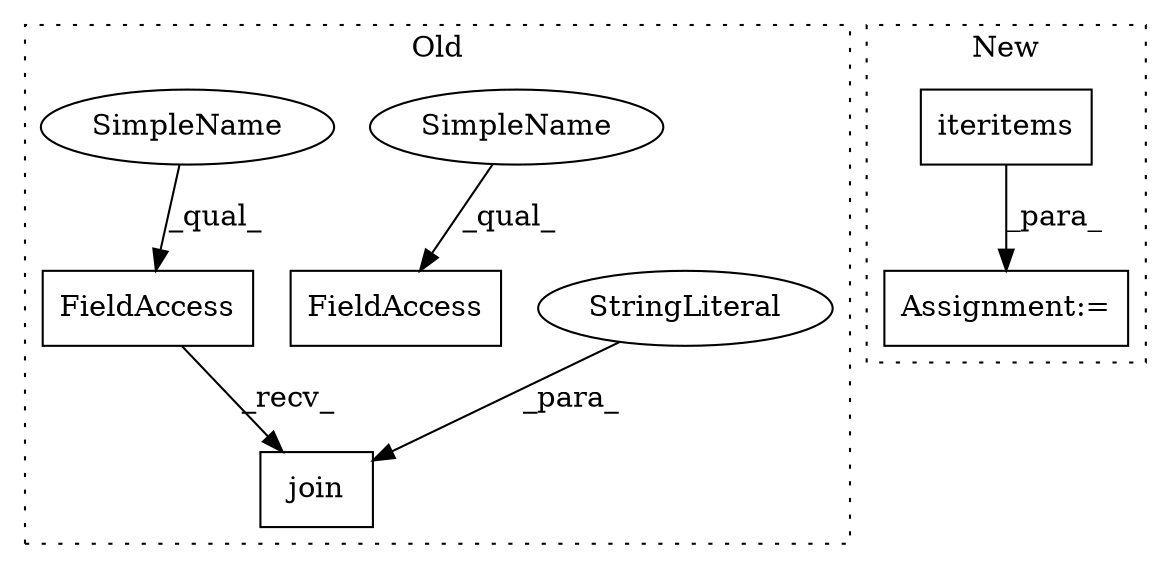 digraph G {
subgraph cluster0 {
1 [label="join" a="32" s="686,739" l="5,1" shape="box"];
4 [label="FieldAccess" a="22" s="678" l="7" shape="box"];
5 [label="StringLiteral" a="45" s="710" l="29" shape="ellipse"];
6 [label="FieldAccess" a="22" s="1217" l="10" shape="box"];
7 [label="SimpleName" a="42" s="1217" l="2" shape="ellipse"];
8 [label="SimpleName" a="42" s="678" l="2" shape="ellipse"];
label = "Old";
style="dotted";
}
subgraph cluster1 {
2 [label="iteritems" a="32" s="1360" l="11" shape="box"];
3 [label="Assignment:=" a="7" s="1268,1371" l="69,2" shape="box"];
label = "New";
style="dotted";
}
2 -> 3 [label="_para_"];
4 -> 1 [label="_recv_"];
5 -> 1 [label="_para_"];
7 -> 6 [label="_qual_"];
8 -> 4 [label="_qual_"];
}